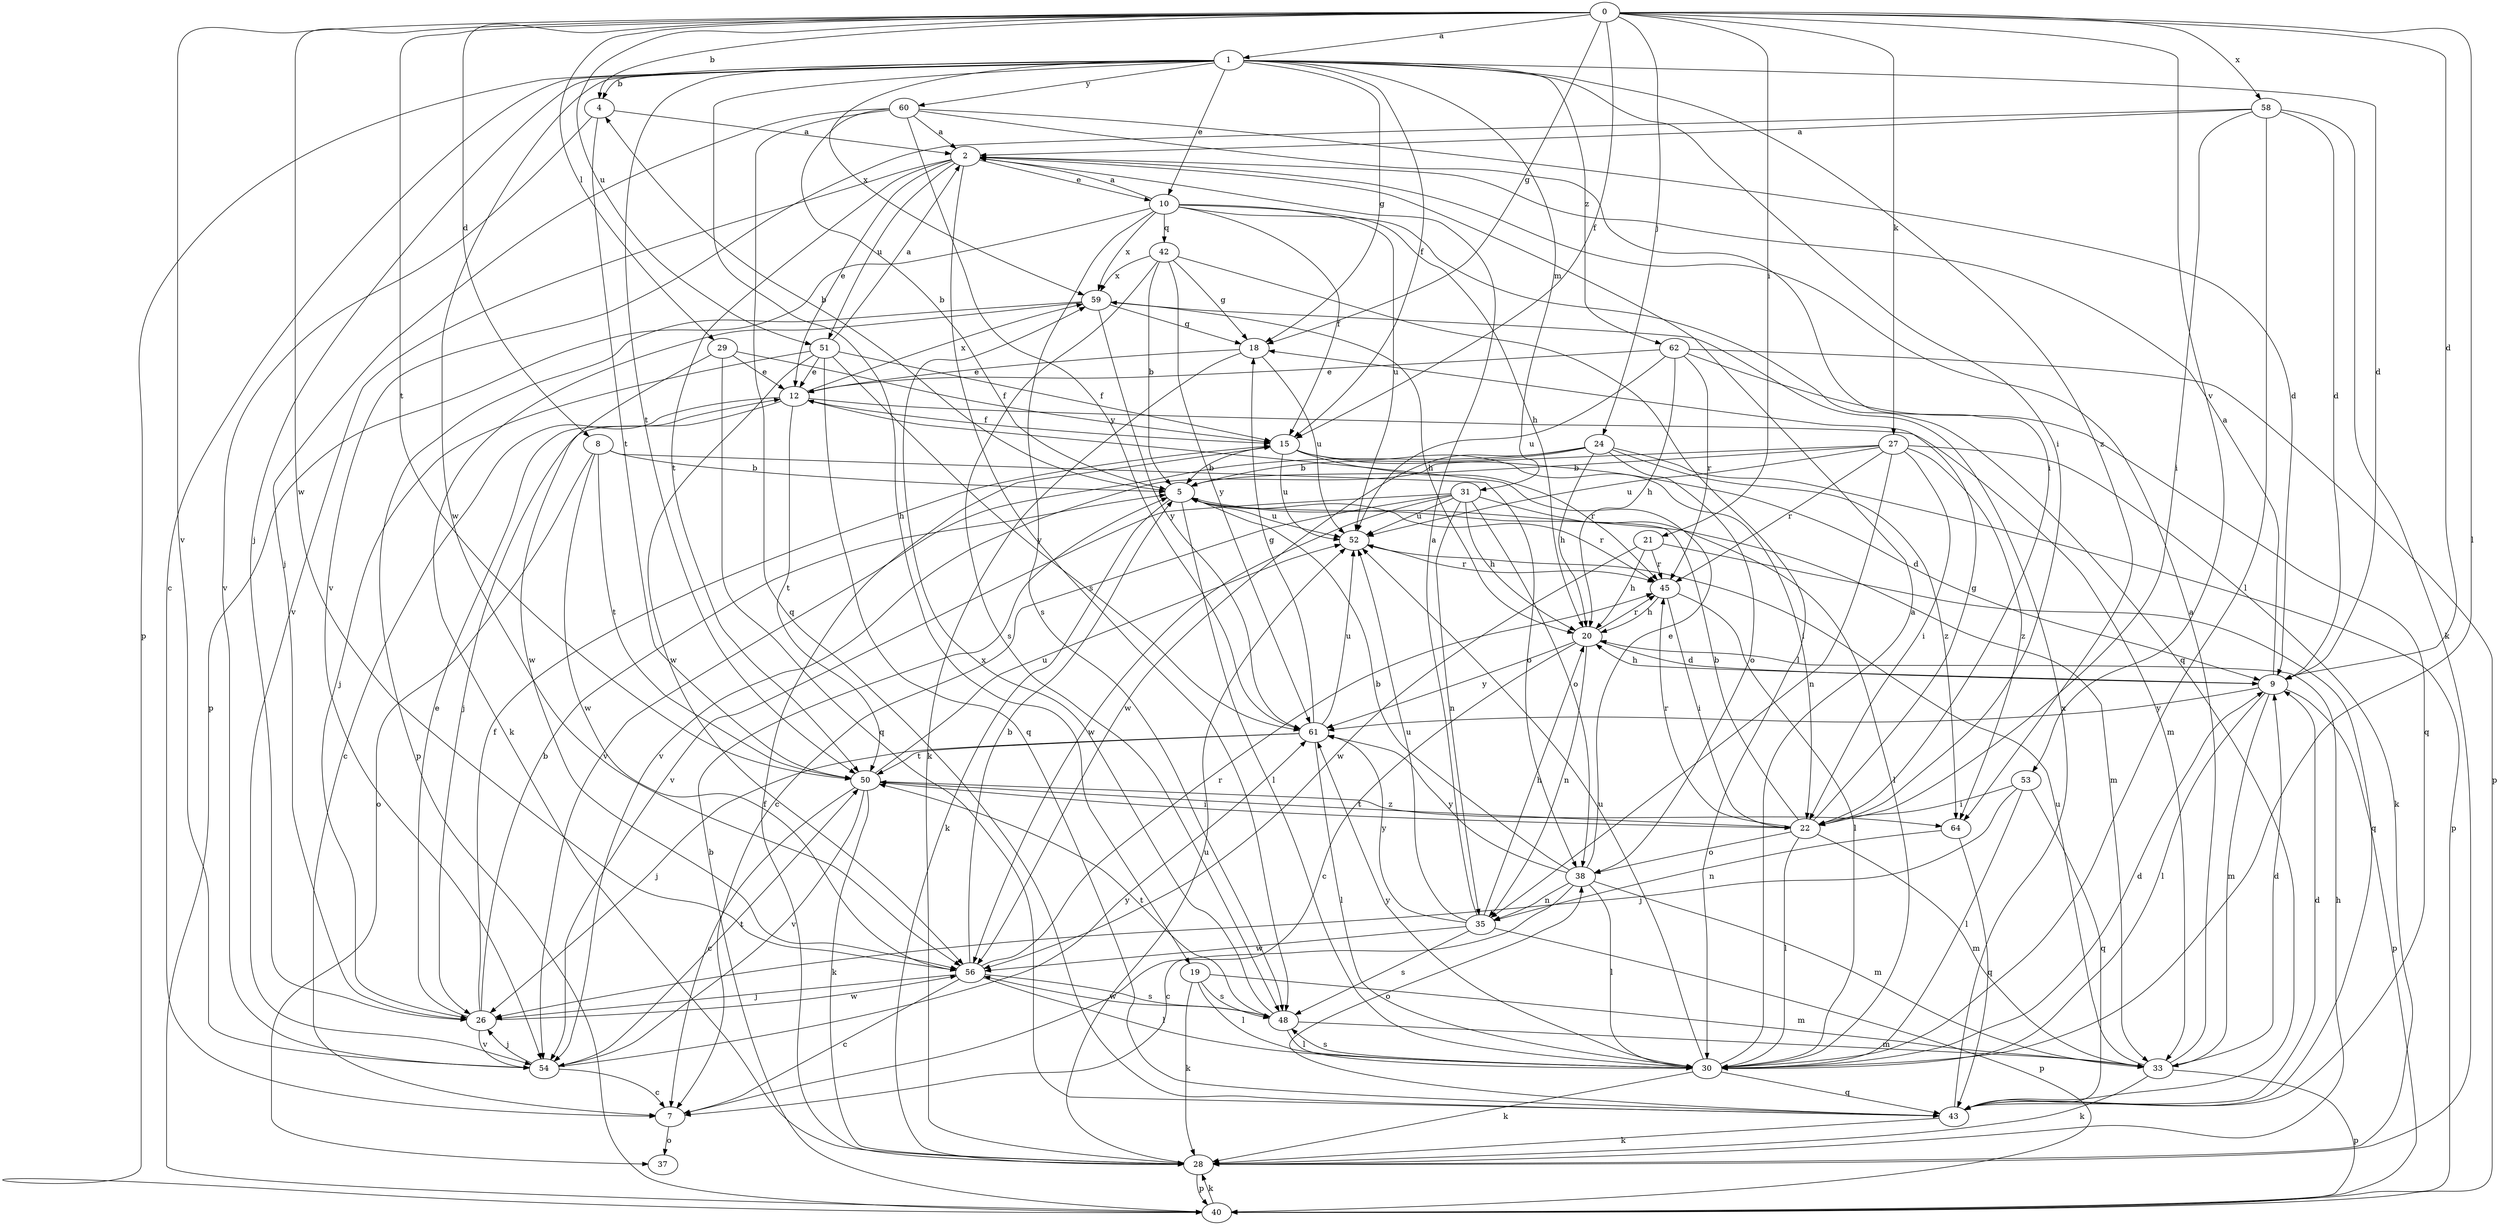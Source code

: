 strict digraph  {
0;
1;
2;
4;
5;
7;
8;
9;
10;
12;
15;
18;
19;
20;
21;
22;
24;
26;
27;
28;
29;
30;
31;
33;
35;
37;
38;
40;
42;
43;
45;
48;
50;
51;
52;
53;
54;
56;
58;
59;
60;
61;
62;
64;
0 -> 1  [label=a];
0 -> 4  [label=b];
0 -> 8  [label=d];
0 -> 9  [label=d];
0 -> 15  [label=f];
0 -> 18  [label=g];
0 -> 21  [label=i];
0 -> 24  [label=j];
0 -> 27  [label=k];
0 -> 29  [label=l];
0 -> 30  [label=l];
0 -> 50  [label=t];
0 -> 51  [label=u];
0 -> 53  [label=v];
0 -> 54  [label=v];
0 -> 56  [label=w];
0 -> 58  [label=x];
1 -> 4  [label=b];
1 -> 7  [label=c];
1 -> 9  [label=d];
1 -> 10  [label=e];
1 -> 15  [label=f];
1 -> 18  [label=g];
1 -> 19  [label=h];
1 -> 22  [label=i];
1 -> 26  [label=j];
1 -> 31  [label=m];
1 -> 40  [label=p];
1 -> 50  [label=t];
1 -> 56  [label=w];
1 -> 59  [label=x];
1 -> 60  [label=y];
1 -> 62  [label=z];
1 -> 64  [label=z];
2 -> 10  [label=e];
2 -> 12  [label=e];
2 -> 48  [label=s];
2 -> 50  [label=t];
2 -> 51  [label=u];
2 -> 54  [label=v];
4 -> 2  [label=a];
4 -> 50  [label=t];
4 -> 54  [label=v];
5 -> 4  [label=b];
5 -> 28  [label=k];
5 -> 30  [label=l];
5 -> 33  [label=m];
5 -> 45  [label=r];
5 -> 52  [label=u];
7 -> 37  [label=o];
8 -> 5  [label=b];
8 -> 37  [label=o];
8 -> 38  [label=o];
8 -> 50  [label=t];
8 -> 56  [label=w];
9 -> 2  [label=a];
9 -> 20  [label=h];
9 -> 30  [label=l];
9 -> 33  [label=m];
9 -> 40  [label=p];
9 -> 61  [label=y];
10 -> 2  [label=a];
10 -> 15  [label=f];
10 -> 20  [label=h];
10 -> 40  [label=p];
10 -> 42  [label=q];
10 -> 43  [label=q];
10 -> 48  [label=s];
10 -> 52  [label=u];
10 -> 59  [label=x];
12 -> 7  [label=c];
12 -> 15  [label=f];
12 -> 26  [label=j];
12 -> 33  [label=m];
12 -> 50  [label=t];
12 -> 59  [label=x];
15 -> 5  [label=b];
15 -> 9  [label=d];
15 -> 22  [label=i];
15 -> 45  [label=r];
15 -> 52  [label=u];
18 -> 12  [label=e];
18 -> 28  [label=k];
18 -> 52  [label=u];
19 -> 28  [label=k];
19 -> 30  [label=l];
19 -> 33  [label=m];
19 -> 48  [label=s];
20 -> 7  [label=c];
20 -> 9  [label=d];
20 -> 35  [label=n];
20 -> 45  [label=r];
20 -> 61  [label=y];
21 -> 20  [label=h];
21 -> 43  [label=q];
21 -> 45  [label=r];
21 -> 56  [label=w];
22 -> 5  [label=b];
22 -> 18  [label=g];
22 -> 30  [label=l];
22 -> 33  [label=m];
22 -> 38  [label=o];
22 -> 45  [label=r];
22 -> 50  [label=t];
24 -> 5  [label=b];
24 -> 20  [label=h];
24 -> 38  [label=o];
24 -> 40  [label=p];
24 -> 54  [label=v];
24 -> 56  [label=w];
24 -> 64  [label=z];
26 -> 5  [label=b];
26 -> 12  [label=e];
26 -> 15  [label=f];
26 -> 54  [label=v];
26 -> 56  [label=w];
27 -> 5  [label=b];
27 -> 22  [label=i];
27 -> 28  [label=k];
27 -> 35  [label=n];
27 -> 45  [label=r];
27 -> 52  [label=u];
27 -> 54  [label=v];
27 -> 64  [label=z];
28 -> 15  [label=f];
28 -> 20  [label=h];
28 -> 40  [label=p];
28 -> 52  [label=u];
29 -> 12  [label=e];
29 -> 15  [label=f];
29 -> 43  [label=q];
29 -> 56  [label=w];
30 -> 2  [label=a];
30 -> 9  [label=d];
30 -> 28  [label=k];
30 -> 43  [label=q];
30 -> 48  [label=s];
30 -> 52  [label=u];
30 -> 61  [label=y];
31 -> 7  [label=c];
31 -> 20  [label=h];
31 -> 30  [label=l];
31 -> 35  [label=n];
31 -> 38  [label=o];
31 -> 52  [label=u];
31 -> 54  [label=v];
31 -> 56  [label=w];
33 -> 2  [label=a];
33 -> 9  [label=d];
33 -> 28  [label=k];
33 -> 40  [label=p];
33 -> 52  [label=u];
35 -> 2  [label=a];
35 -> 20  [label=h];
35 -> 40  [label=p];
35 -> 48  [label=s];
35 -> 52  [label=u];
35 -> 56  [label=w];
35 -> 61  [label=y];
38 -> 5  [label=b];
38 -> 7  [label=c];
38 -> 12  [label=e];
38 -> 30  [label=l];
38 -> 33  [label=m];
38 -> 35  [label=n];
38 -> 61  [label=y];
40 -> 5  [label=b];
40 -> 28  [label=k];
42 -> 5  [label=b];
42 -> 18  [label=g];
42 -> 30  [label=l];
42 -> 48  [label=s];
42 -> 59  [label=x];
42 -> 61  [label=y];
43 -> 9  [label=d];
43 -> 28  [label=k];
43 -> 38  [label=o];
43 -> 59  [label=x];
45 -> 20  [label=h];
45 -> 22  [label=i];
45 -> 30  [label=l];
48 -> 30  [label=l];
48 -> 33  [label=m];
48 -> 50  [label=t];
48 -> 56  [label=w];
48 -> 59  [label=x];
50 -> 7  [label=c];
50 -> 22  [label=i];
50 -> 28  [label=k];
50 -> 52  [label=u];
50 -> 54  [label=v];
50 -> 64  [label=z];
51 -> 2  [label=a];
51 -> 12  [label=e];
51 -> 15  [label=f];
51 -> 26  [label=j];
51 -> 43  [label=q];
51 -> 56  [label=w];
51 -> 61  [label=y];
52 -> 45  [label=r];
53 -> 22  [label=i];
53 -> 26  [label=j];
53 -> 30  [label=l];
53 -> 43  [label=q];
54 -> 7  [label=c];
54 -> 26  [label=j];
54 -> 50  [label=t];
54 -> 61  [label=y];
56 -> 5  [label=b];
56 -> 7  [label=c];
56 -> 26  [label=j];
56 -> 30  [label=l];
56 -> 45  [label=r];
56 -> 48  [label=s];
58 -> 2  [label=a];
58 -> 9  [label=d];
58 -> 22  [label=i];
58 -> 28  [label=k];
58 -> 30  [label=l];
58 -> 54  [label=v];
59 -> 18  [label=g];
59 -> 20  [label=h];
59 -> 28  [label=k];
59 -> 40  [label=p];
59 -> 61  [label=y];
60 -> 2  [label=a];
60 -> 5  [label=b];
60 -> 9  [label=d];
60 -> 22  [label=i];
60 -> 26  [label=j];
60 -> 43  [label=q];
60 -> 61  [label=y];
61 -> 18  [label=g];
61 -> 26  [label=j];
61 -> 30  [label=l];
61 -> 50  [label=t];
61 -> 52  [label=u];
62 -> 12  [label=e];
62 -> 20  [label=h];
62 -> 40  [label=p];
62 -> 43  [label=q];
62 -> 45  [label=r];
62 -> 52  [label=u];
64 -> 35  [label=n];
64 -> 43  [label=q];
}
